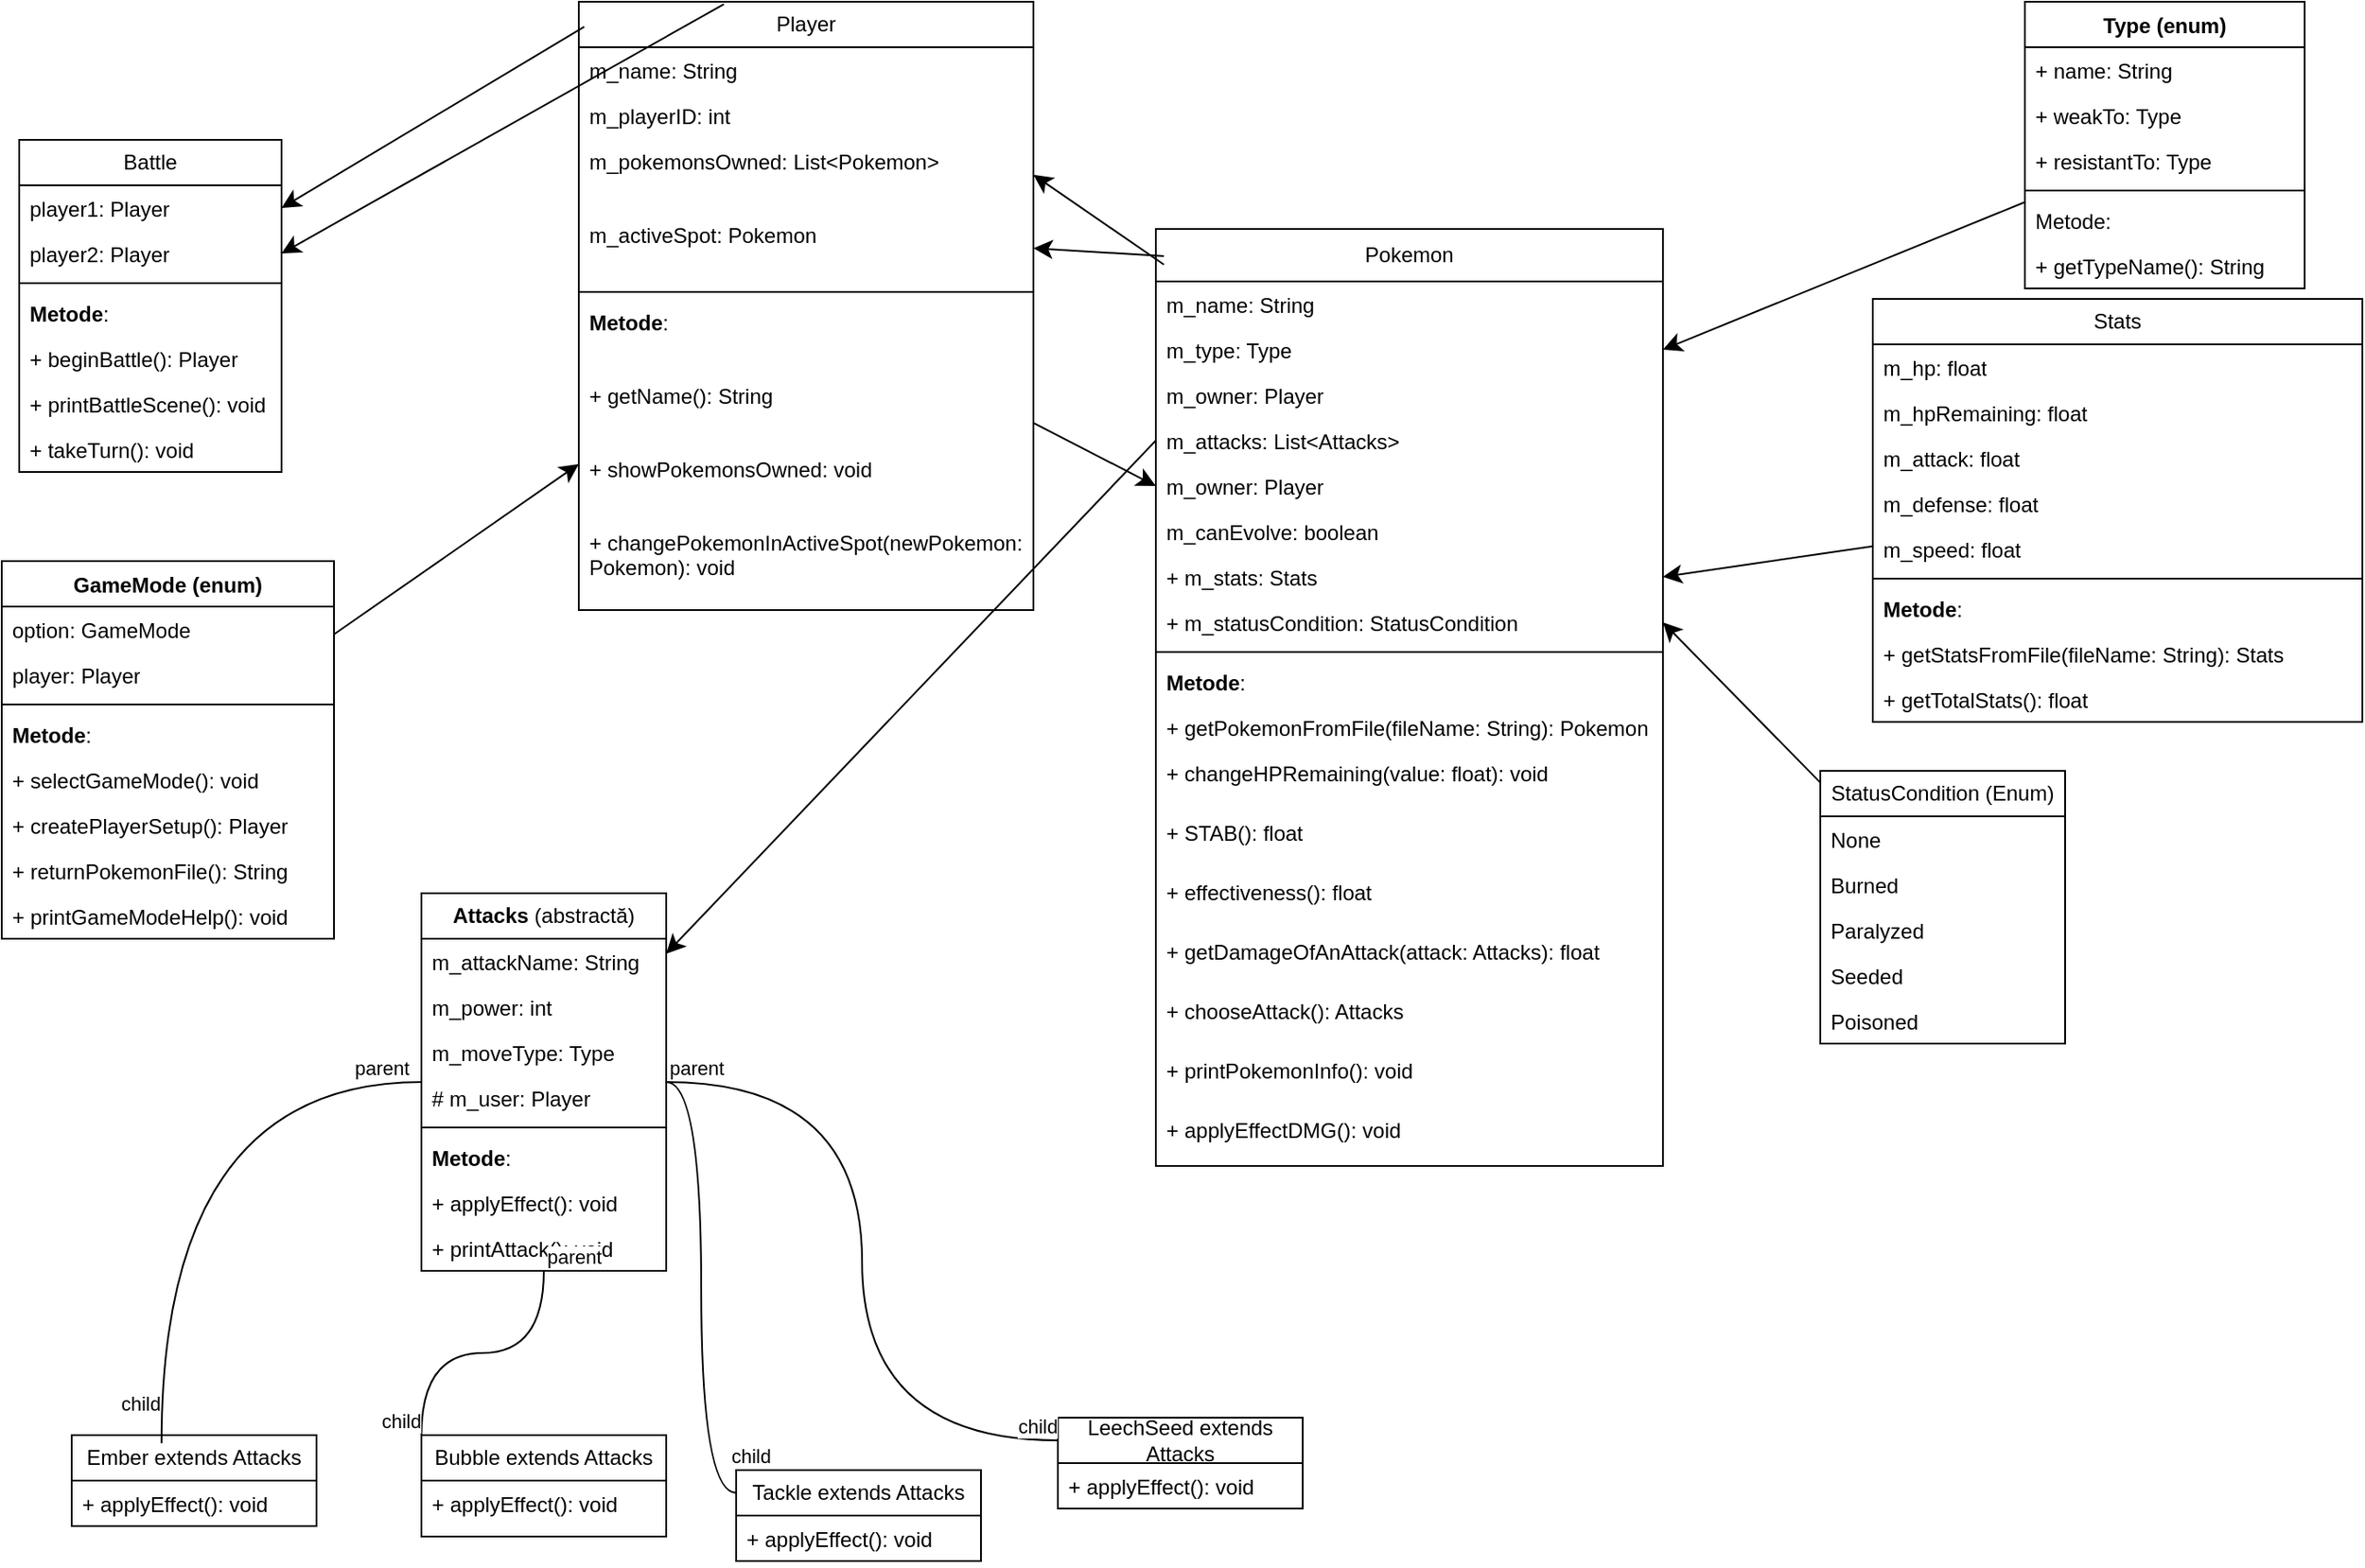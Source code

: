 <mxfile version="26.0.5">
  <diagram name="Pagină-1" id="sm3__MQ5V4_XX1G9r9Jh">
    <mxGraphModel dx="1877" dy="572" grid="1" gridSize="10" guides="1" tooltips="1" connect="1" arrows="1" fold="1" page="1" pageScale="1" pageWidth="827" pageHeight="1169" math="0" shadow="0">
      <root>
        <mxCell id="0" />
        <mxCell id="1" parent="0" />
        <mxCell id="-zeoal6re_Le4vlCDvKS-103" value="" style="edgeStyle=none;curved=1;rounded=0;orthogonalLoop=1;jettySize=auto;html=1;fontSize=12;startSize=8;endSize=8;entryX=1;entryY=0.5;entryDx=0;entryDy=0;exitX=0.012;exitY=0.041;exitDx=0;exitDy=0;exitPerimeter=0;" edge="1" parent="1" source="7z2NbOdfDA0Uk7u8nas3-10" target="-zeoal6re_Le4vlCDvKS-57">
          <mxGeometry relative="1" as="geometry" />
        </mxCell>
        <mxCell id="-zeoal6re_Le4vlCDvKS-104" value="" style="edgeStyle=none;curved=1;rounded=0;orthogonalLoop=1;jettySize=auto;html=1;fontSize=12;startSize=8;endSize=8;entryX=1;entryY=0.5;entryDx=0;entryDy=0;exitX=0.319;exitY=0.004;exitDx=0;exitDy=0;exitPerimeter=0;" edge="1" parent="1" source="7z2NbOdfDA0Uk7u8nas3-10" target="-zeoal6re_Le4vlCDvKS-58">
          <mxGeometry relative="1" as="geometry" />
        </mxCell>
        <mxCell id="-zeoal6re_Le4vlCDvKS-109" value="" style="edgeStyle=none;curved=1;rounded=0;orthogonalLoop=1;jettySize=auto;html=1;fontSize=12;startSize=8;endSize=8;entryX=0;entryY=0.5;entryDx=0;entryDy=0;" edge="1" parent="1" source="7z2NbOdfDA0Uk7u8nas3-10" target="-zeoal6re_Le4vlCDvKS-6">
          <mxGeometry relative="1" as="geometry" />
        </mxCell>
        <mxCell id="7z2NbOdfDA0Uk7u8nas3-10" value="Player" style="swimlane;fontStyle=0;childLayout=stackLayout;horizontal=1;startSize=26;fillColor=none;horizontalStack=0;resizeParent=1;resizeParentMax=0;resizeLast=0;collapsible=1;marginBottom=0;whiteSpace=wrap;html=1;" parent="1" vertex="1">
          <mxGeometry width="260" height="348" as="geometry" />
        </mxCell>
        <mxCell id="7z2NbOdfDA0Uk7u8nas3-11" value="m_name: String" style="text;strokeColor=none;fillColor=none;align=left;verticalAlign=top;spacingLeft=4;spacingRight=4;overflow=hidden;rotatable=0;points=[[0,0.5],[1,0.5]];portConstraint=eastwest;whiteSpace=wrap;html=1;" parent="7z2NbOdfDA0Uk7u8nas3-10" vertex="1">
          <mxGeometry y="26" width="260" height="26" as="geometry" />
        </mxCell>
        <mxCell id="7z2NbOdfDA0Uk7u8nas3-12" value="m_playerID: int" style="text;strokeColor=none;fillColor=none;align=left;verticalAlign=top;spacingLeft=4;spacingRight=4;overflow=hidden;rotatable=0;points=[[0,0.5],[1,0.5]];portConstraint=eastwest;whiteSpace=wrap;html=1;" parent="7z2NbOdfDA0Uk7u8nas3-10" vertex="1">
          <mxGeometry y="52" width="260" height="26" as="geometry" />
        </mxCell>
        <mxCell id="7z2NbOdfDA0Uk7u8nas3-13" value="m_pokemonsOwned: List&amp;lt;Pokemon&amp;gt;" style="text;strokeColor=none;fillColor=none;align=left;verticalAlign=top;spacingLeft=4;spacingRight=4;overflow=hidden;rotatable=0;points=[[0,0.5],[1,0.5]];portConstraint=eastwest;whiteSpace=wrap;html=1;" parent="7z2NbOdfDA0Uk7u8nas3-10" vertex="1">
          <mxGeometry y="78" width="260" height="42" as="geometry" />
        </mxCell>
        <mxCell id="7z2NbOdfDA0Uk7u8nas3-19" value="m_activeSpot: Pokemon" style="text;strokeColor=none;fillColor=none;align=left;verticalAlign=top;spacingLeft=4;spacingRight=4;overflow=hidden;rotatable=0;points=[[0,0.5],[1,0.5]];portConstraint=eastwest;whiteSpace=wrap;html=1;" parent="7z2NbOdfDA0Uk7u8nas3-10" vertex="1">
          <mxGeometry y="120" width="260" height="42" as="geometry" />
        </mxCell>
        <mxCell id="-zeoal6re_Le4vlCDvKS-29" value="" style="line;strokeWidth=1;fillColor=none;align=left;verticalAlign=middle;spacingTop=-1;spacingLeft=3;spacingRight=3;rotatable=0;labelPosition=right;points=[];portConstraint=eastwest;strokeColor=inherit;" vertex="1" parent="7z2NbOdfDA0Uk7u8nas3-10">
          <mxGeometry y="162" width="260" height="8" as="geometry" />
        </mxCell>
        <mxCell id="7z2NbOdfDA0Uk7u8nas3-20" value="&lt;strong&gt;Metode&lt;/strong&gt;:" style="text;strokeColor=none;fillColor=none;align=left;verticalAlign=top;spacingLeft=4;spacingRight=4;overflow=hidden;rotatable=0;points=[[0,0.5],[1,0.5]];portConstraint=eastwest;whiteSpace=wrap;html=1;" parent="7z2NbOdfDA0Uk7u8nas3-10" vertex="1">
          <mxGeometry y="170" width="260" height="42" as="geometry" />
        </mxCell>
        <mxCell id="7z2NbOdfDA0Uk7u8nas3-22" value="+ getName(): String" style="text;strokeColor=none;fillColor=none;align=left;verticalAlign=top;spacingLeft=4;spacingRight=4;overflow=hidden;rotatable=0;points=[[0,0.5],[1,0.5]];portConstraint=eastwest;whiteSpace=wrap;html=1;" parent="7z2NbOdfDA0Uk7u8nas3-10" vertex="1">
          <mxGeometry y="212" width="260" height="42" as="geometry" />
        </mxCell>
        <mxCell id="7z2NbOdfDA0Uk7u8nas3-23" value="+ showPokemonsOwned: void" style="text;strokeColor=none;fillColor=none;align=left;verticalAlign=top;spacingLeft=4;spacingRight=4;overflow=hidden;rotatable=0;points=[[0,0.5],[1,0.5]];portConstraint=eastwest;whiteSpace=wrap;html=1;" parent="7z2NbOdfDA0Uk7u8nas3-10" vertex="1">
          <mxGeometry y="254" width="260" height="42" as="geometry" />
        </mxCell>
        <mxCell id="7z2NbOdfDA0Uk7u8nas3-24" value="+ changePokemonInActiveSpot(newPokemon: Pokemon): void" style="text;strokeColor=none;fillColor=none;align=left;verticalAlign=top;spacingLeft=4;spacingRight=4;overflow=hidden;rotatable=0;points=[[0,0.5],[1,0.5]];portConstraint=eastwest;whiteSpace=wrap;html=1;" parent="7z2NbOdfDA0Uk7u8nas3-10" vertex="1">
          <mxGeometry y="296" width="260" height="52" as="geometry" />
        </mxCell>
        <mxCell id="-zeoal6re_Le4vlCDvKS-98" style="edgeStyle=none;curved=1;rounded=0;orthogonalLoop=1;jettySize=auto;html=1;fontSize=12;startSize=8;endSize=8;entryX=1;entryY=0.5;entryDx=0;entryDy=0;exitX=0.016;exitY=0.038;exitDx=0;exitDy=0;exitPerimeter=0;" edge="1" parent="1" source="-zeoal6re_Le4vlCDvKS-1" target="7z2NbOdfDA0Uk7u8nas3-13">
          <mxGeometry relative="1" as="geometry" />
        </mxCell>
        <mxCell id="-zeoal6re_Le4vlCDvKS-99" value="" style="edgeStyle=none;curved=1;rounded=0;orthogonalLoop=1;jettySize=auto;html=1;fontSize=12;startSize=8;endSize=8;entryX=1;entryY=0.5;entryDx=0;entryDy=0;exitX=0.016;exitY=0.029;exitDx=0;exitDy=0;exitPerimeter=0;" edge="1" parent="1" source="-zeoal6re_Le4vlCDvKS-1" target="7z2NbOdfDA0Uk7u8nas3-19">
          <mxGeometry relative="1" as="geometry" />
        </mxCell>
        <mxCell id="-zeoal6re_Le4vlCDvKS-1" value="Pokemon" style="swimlane;fontStyle=0;childLayout=stackLayout;horizontal=1;startSize=30;fillColor=none;horizontalStack=0;resizeParent=1;resizeParentMax=0;resizeLast=0;collapsible=1;marginBottom=0;whiteSpace=wrap;html=1;" vertex="1" parent="1">
          <mxGeometry x="330" y="130" width="290" height="536" as="geometry" />
        </mxCell>
        <mxCell id="-zeoal6re_Le4vlCDvKS-2" value="m_name: String" style="text;strokeColor=none;fillColor=none;align=left;verticalAlign=top;spacingLeft=4;spacingRight=4;overflow=hidden;rotatable=0;points=[[0,0.5],[1,0.5]];portConstraint=eastwest;whiteSpace=wrap;html=1;" vertex="1" parent="-zeoal6re_Le4vlCDvKS-1">
          <mxGeometry y="30" width="290" height="26" as="geometry" />
        </mxCell>
        <mxCell id="-zeoal6re_Le4vlCDvKS-3" value="m_type: Type" style="text;strokeColor=none;fillColor=none;align=left;verticalAlign=top;spacingLeft=4;spacingRight=4;overflow=hidden;rotatable=0;points=[[0,0.5],[1,0.5]];portConstraint=eastwest;whiteSpace=wrap;html=1;" vertex="1" parent="-zeoal6re_Le4vlCDvKS-1">
          <mxGeometry y="56" width="290" height="26" as="geometry" />
        </mxCell>
        <mxCell id="-zeoal6re_Le4vlCDvKS-4" value="m_owner: Player" style="text;strokeColor=none;fillColor=none;align=left;verticalAlign=top;spacingLeft=4;spacingRight=4;overflow=hidden;rotatable=0;points=[[0,0.5],[1,0.5]];portConstraint=eastwest;whiteSpace=wrap;html=1;" vertex="1" parent="-zeoal6re_Le4vlCDvKS-1">
          <mxGeometry y="82" width="290" height="26" as="geometry" />
        </mxCell>
        <mxCell id="-zeoal6re_Le4vlCDvKS-5" value="m_attacks: List&amp;lt;Attacks&amp;gt;" style="text;strokeColor=none;fillColor=none;align=left;verticalAlign=top;spacingLeft=4;spacingRight=4;overflow=hidden;rotatable=0;points=[[0,0.5],[1,0.5]];portConstraint=eastwest;whiteSpace=wrap;html=1;" vertex="1" parent="-zeoal6re_Le4vlCDvKS-1">
          <mxGeometry y="108" width="290" height="26" as="geometry" />
        </mxCell>
        <mxCell id="-zeoal6re_Le4vlCDvKS-6" value="m_owner: Player" style="text;strokeColor=none;fillColor=none;align=left;verticalAlign=top;spacingLeft=4;spacingRight=4;overflow=hidden;rotatable=0;points=[[0,0.5],[1,0.5]];portConstraint=eastwest;whiteSpace=wrap;html=1;" vertex="1" parent="-zeoal6re_Le4vlCDvKS-1">
          <mxGeometry y="134" width="290" height="26" as="geometry" />
        </mxCell>
        <mxCell id="-zeoal6re_Le4vlCDvKS-7" value="m_canEvolve: boolean" style="text;strokeColor=none;fillColor=none;align=left;verticalAlign=top;spacingLeft=4;spacingRight=4;overflow=hidden;rotatable=0;points=[[0,0.5],[1,0.5]];portConstraint=eastwest;whiteSpace=wrap;html=1;" vertex="1" parent="-zeoal6re_Le4vlCDvKS-1">
          <mxGeometry y="160" width="290" height="26" as="geometry" />
        </mxCell>
        <mxCell id="-zeoal6re_Le4vlCDvKS-8" value="+ m_stats: Stats" style="text;strokeColor=none;fillColor=none;align=left;verticalAlign=top;spacingLeft=4;spacingRight=4;overflow=hidden;rotatable=0;points=[[0,0.5],[1,0.5]];portConstraint=eastwest;whiteSpace=wrap;html=1;" vertex="1" parent="-zeoal6re_Le4vlCDvKS-1">
          <mxGeometry y="186" width="290" height="26" as="geometry" />
        </mxCell>
        <mxCell id="-zeoal6re_Le4vlCDvKS-9" value="+ m_statusCondition: StatusCondition" style="text;strokeColor=none;fillColor=none;align=left;verticalAlign=top;spacingLeft=4;spacingRight=4;overflow=hidden;rotatable=0;points=[[0,0.5],[1,0.5]];portConstraint=eastwest;whiteSpace=wrap;html=1;" vertex="1" parent="-zeoal6re_Le4vlCDvKS-1">
          <mxGeometry y="212" width="290" height="26" as="geometry" />
        </mxCell>
        <mxCell id="-zeoal6re_Le4vlCDvKS-30" value="" style="line;strokeWidth=1;fillColor=none;align=left;verticalAlign=middle;spacingTop=-1;spacingLeft=3;spacingRight=3;rotatable=0;labelPosition=right;points=[];portConstraint=eastwest;strokeColor=inherit;" vertex="1" parent="-zeoal6re_Le4vlCDvKS-1">
          <mxGeometry y="238" width="290" height="8" as="geometry" />
        </mxCell>
        <mxCell id="-zeoal6re_Le4vlCDvKS-10" value="&lt;strong&gt;Metode&lt;/strong&gt;:" style="text;strokeColor=none;fillColor=none;align=left;verticalAlign=top;spacingLeft=4;spacingRight=4;overflow=hidden;rotatable=0;points=[[0,0.5],[1,0.5]];portConstraint=eastwest;whiteSpace=wrap;html=1;" vertex="1" parent="-zeoal6re_Le4vlCDvKS-1">
          <mxGeometry y="246" width="290" height="26" as="geometry" />
        </mxCell>
        <mxCell id="-zeoal6re_Le4vlCDvKS-11" value="+ getPokemonFromFile(fileName: String): Pokemon" style="text;strokeColor=none;fillColor=none;align=left;verticalAlign=top;spacingLeft=4;spacingRight=4;overflow=hidden;rotatable=0;points=[[0,0.5],[1,0.5]];portConstraint=eastwest;whiteSpace=wrap;html=1;" vertex="1" parent="-zeoal6re_Le4vlCDvKS-1">
          <mxGeometry y="272" width="290" height="26" as="geometry" />
        </mxCell>
        <mxCell id="-zeoal6re_Le4vlCDvKS-12" value="+ changeHPRemaining(value: float): void" style="text;strokeColor=none;fillColor=none;align=left;verticalAlign=top;spacingLeft=4;spacingRight=4;overflow=hidden;rotatable=0;points=[[0,0.5],[1,0.5]];portConstraint=eastwest;whiteSpace=wrap;html=1;" vertex="1" parent="-zeoal6re_Le4vlCDvKS-1">
          <mxGeometry y="298" width="290" height="34" as="geometry" />
        </mxCell>
        <mxCell id="-zeoal6re_Le4vlCDvKS-13" value="+ STAB(): float" style="text;strokeColor=none;fillColor=none;align=left;verticalAlign=top;spacingLeft=4;spacingRight=4;overflow=hidden;rotatable=0;points=[[0,0.5],[1,0.5]];portConstraint=eastwest;whiteSpace=wrap;html=1;" vertex="1" parent="-zeoal6re_Le4vlCDvKS-1">
          <mxGeometry y="332" width="290" height="34" as="geometry" />
        </mxCell>
        <mxCell id="-zeoal6re_Le4vlCDvKS-14" value="+ effectiveness(): float" style="text;strokeColor=none;fillColor=none;align=left;verticalAlign=top;spacingLeft=4;spacingRight=4;overflow=hidden;rotatable=0;points=[[0,0.5],[1,0.5]];portConstraint=eastwest;whiteSpace=wrap;html=1;" vertex="1" parent="-zeoal6re_Le4vlCDvKS-1">
          <mxGeometry y="366" width="290" height="34" as="geometry" />
        </mxCell>
        <mxCell id="-zeoal6re_Le4vlCDvKS-15" value="+ getDamageOfAnAttack(attack: Attacks): float" style="text;strokeColor=none;fillColor=none;align=left;verticalAlign=top;spacingLeft=4;spacingRight=4;overflow=hidden;rotatable=0;points=[[0,0.5],[1,0.5]];portConstraint=eastwest;whiteSpace=wrap;html=1;" vertex="1" parent="-zeoal6re_Le4vlCDvKS-1">
          <mxGeometry y="400" width="290" height="34" as="geometry" />
        </mxCell>
        <mxCell id="-zeoal6re_Le4vlCDvKS-16" value="+ chooseAttack(): Attacks" style="text;strokeColor=none;fillColor=none;align=left;verticalAlign=top;spacingLeft=4;spacingRight=4;overflow=hidden;rotatable=0;points=[[0,0.5],[1,0.5]];portConstraint=eastwest;whiteSpace=wrap;html=1;" vertex="1" parent="-zeoal6re_Le4vlCDvKS-1">
          <mxGeometry y="434" width="290" height="34" as="geometry" />
        </mxCell>
        <mxCell id="-zeoal6re_Le4vlCDvKS-17" value="+ printPokemonInfo(): void" style="text;strokeColor=none;fillColor=none;align=left;verticalAlign=top;spacingLeft=4;spacingRight=4;overflow=hidden;rotatable=0;points=[[0,0.5],[1,0.5]];portConstraint=eastwest;whiteSpace=wrap;html=1;" vertex="1" parent="-zeoal6re_Le4vlCDvKS-1">
          <mxGeometry y="468" width="290" height="34" as="geometry" />
        </mxCell>
        <mxCell id="-zeoal6re_Le4vlCDvKS-18" value="+ applyEffectDMG(): void" style="text;strokeColor=none;fillColor=none;align=left;verticalAlign=top;spacingLeft=4;spacingRight=4;overflow=hidden;rotatable=0;points=[[0,0.5],[1,0.5]];portConstraint=eastwest;whiteSpace=wrap;html=1;" vertex="1" parent="-zeoal6re_Le4vlCDvKS-1">
          <mxGeometry y="502" width="290" height="34" as="geometry" />
        </mxCell>
        <mxCell id="-zeoal6re_Le4vlCDvKS-101" value="" style="edgeStyle=none;curved=1;rounded=0;orthogonalLoop=1;jettySize=auto;html=1;fontSize=12;startSize=8;endSize=8;entryX=1;entryY=0.5;entryDx=0;entryDy=0;" edge="1" parent="1" source="-zeoal6re_Le4vlCDvKS-19" target="-zeoal6re_Le4vlCDvKS-8">
          <mxGeometry relative="1" as="geometry" />
        </mxCell>
        <mxCell id="-zeoal6re_Le4vlCDvKS-19" value="Stats" style="swimlane;fontStyle=0;childLayout=stackLayout;horizontal=1;startSize=26;fillColor=none;horizontalStack=0;resizeParent=1;resizeParentMax=0;resizeLast=0;collapsible=1;marginBottom=0;whiteSpace=wrap;html=1;" vertex="1" parent="1">
          <mxGeometry x="740" y="170" width="280" height="242" as="geometry" />
        </mxCell>
        <mxCell id="-zeoal6re_Le4vlCDvKS-20" value="m_hp: float" style="text;strokeColor=none;fillColor=none;align=left;verticalAlign=top;spacingLeft=4;spacingRight=4;overflow=hidden;rotatable=0;points=[[0,0.5],[1,0.5]];portConstraint=eastwest;whiteSpace=wrap;html=1;" vertex="1" parent="-zeoal6re_Le4vlCDvKS-19">
          <mxGeometry y="26" width="280" height="26" as="geometry" />
        </mxCell>
        <mxCell id="-zeoal6re_Le4vlCDvKS-21" value="m_hpRemaining: float" style="text;strokeColor=none;fillColor=none;align=left;verticalAlign=top;spacingLeft=4;spacingRight=4;overflow=hidden;rotatable=0;points=[[0,0.5],[1,0.5]];portConstraint=eastwest;whiteSpace=wrap;html=1;" vertex="1" parent="-zeoal6re_Le4vlCDvKS-19">
          <mxGeometry y="52" width="280" height="26" as="geometry" />
        </mxCell>
        <mxCell id="-zeoal6re_Le4vlCDvKS-22" value="m_attack: float" style="text;strokeColor=none;fillColor=none;align=left;verticalAlign=top;spacingLeft=4;spacingRight=4;overflow=hidden;rotatable=0;points=[[0,0.5],[1,0.5]];portConstraint=eastwest;whiteSpace=wrap;html=1;" vertex="1" parent="-zeoal6re_Le4vlCDvKS-19">
          <mxGeometry y="78" width="280" height="26" as="geometry" />
        </mxCell>
        <mxCell id="-zeoal6re_Le4vlCDvKS-23" value="m_defense: float" style="text;strokeColor=none;fillColor=none;align=left;verticalAlign=top;spacingLeft=4;spacingRight=4;overflow=hidden;rotatable=0;points=[[0,0.5],[1,0.5]];portConstraint=eastwest;whiteSpace=wrap;html=1;" vertex="1" parent="-zeoal6re_Le4vlCDvKS-19">
          <mxGeometry y="104" width="280" height="26" as="geometry" />
        </mxCell>
        <mxCell id="-zeoal6re_Le4vlCDvKS-24" value="m_speed: float" style="text;strokeColor=none;fillColor=none;align=left;verticalAlign=top;spacingLeft=4;spacingRight=4;overflow=hidden;rotatable=0;points=[[0,0.5],[1,0.5]];portConstraint=eastwest;whiteSpace=wrap;html=1;" vertex="1" parent="-zeoal6re_Le4vlCDvKS-19">
          <mxGeometry y="130" width="280" height="26" as="geometry" />
        </mxCell>
        <mxCell id="-zeoal6re_Le4vlCDvKS-31" value="" style="line;strokeWidth=1;fillColor=none;align=left;verticalAlign=middle;spacingTop=-1;spacingLeft=3;spacingRight=3;rotatable=0;labelPosition=right;points=[];portConstraint=eastwest;strokeColor=inherit;" vertex="1" parent="-zeoal6re_Le4vlCDvKS-19">
          <mxGeometry y="156" width="280" height="8" as="geometry" />
        </mxCell>
        <mxCell id="-zeoal6re_Le4vlCDvKS-28" value="&lt;strong&gt;Metode&lt;/strong&gt;:" style="text;strokeColor=none;fillColor=none;align=left;verticalAlign=top;spacingLeft=4;spacingRight=4;overflow=hidden;rotatable=0;points=[[0,0.5],[1,0.5]];portConstraint=eastwest;whiteSpace=wrap;html=1;" vertex="1" parent="-zeoal6re_Le4vlCDvKS-19">
          <mxGeometry y="164" width="280" height="26" as="geometry" />
        </mxCell>
        <mxCell id="-zeoal6re_Le4vlCDvKS-26" value="+ getStatsFromFile(fileName: String): Stats" style="text;strokeColor=none;fillColor=none;align=left;verticalAlign=top;spacingLeft=4;spacingRight=4;overflow=hidden;rotatable=0;points=[[0,0.5],[1,0.5]];portConstraint=eastwest;whiteSpace=wrap;html=1;" vertex="1" parent="-zeoal6re_Le4vlCDvKS-19">
          <mxGeometry y="190" width="280" height="26" as="geometry" />
        </mxCell>
        <mxCell id="-zeoal6re_Le4vlCDvKS-27" value="+ getTotalStats(): float" style="text;strokeColor=none;fillColor=none;align=left;verticalAlign=top;spacingLeft=4;spacingRight=4;overflow=hidden;rotatable=0;points=[[0,0.5],[1,0.5]];portConstraint=eastwest;whiteSpace=wrap;html=1;" vertex="1" parent="-zeoal6re_Le4vlCDvKS-19">
          <mxGeometry y="216" width="280" height="26" as="geometry" />
        </mxCell>
        <mxCell id="-zeoal6re_Le4vlCDvKS-100" value="" style="edgeStyle=none;curved=1;rounded=0;orthogonalLoop=1;jettySize=auto;html=1;fontSize=12;startSize=8;endSize=8;entryX=1;entryY=0.5;entryDx=0;entryDy=0;" edge="1" parent="1" source="-zeoal6re_Le4vlCDvKS-32" target="-zeoal6re_Le4vlCDvKS-9">
          <mxGeometry relative="1" as="geometry" />
        </mxCell>
        <mxCell id="-zeoal6re_Le4vlCDvKS-32" value="StatusCondition (Enum)" style="swimlane;fontStyle=0;childLayout=stackLayout;horizontal=1;startSize=26;fillColor=none;horizontalStack=0;resizeParent=1;resizeParentMax=0;resizeLast=0;collapsible=1;marginBottom=0;whiteSpace=wrap;html=1;" vertex="1" parent="1">
          <mxGeometry x="710" y="440" width="140" height="156" as="geometry" />
        </mxCell>
        <mxCell id="-zeoal6re_Le4vlCDvKS-33" value="None" style="text;strokeColor=none;fillColor=none;align=left;verticalAlign=top;spacingLeft=4;spacingRight=4;overflow=hidden;rotatable=0;points=[[0,0.5],[1,0.5]];portConstraint=eastwest;whiteSpace=wrap;html=1;" vertex="1" parent="-zeoal6re_Le4vlCDvKS-32">
          <mxGeometry y="26" width="140" height="26" as="geometry" />
        </mxCell>
        <mxCell id="-zeoal6re_Le4vlCDvKS-34" value="Burned" style="text;strokeColor=none;fillColor=none;align=left;verticalAlign=top;spacingLeft=4;spacingRight=4;overflow=hidden;rotatable=0;points=[[0,0.5],[1,0.5]];portConstraint=eastwest;whiteSpace=wrap;html=1;" vertex="1" parent="-zeoal6re_Le4vlCDvKS-32">
          <mxGeometry y="52" width="140" height="26" as="geometry" />
        </mxCell>
        <mxCell id="-zeoal6re_Le4vlCDvKS-35" value="Paralyzed" style="text;strokeColor=none;fillColor=none;align=left;verticalAlign=top;spacingLeft=4;spacingRight=4;overflow=hidden;rotatable=0;points=[[0,0.5],[1,0.5]];portConstraint=eastwest;whiteSpace=wrap;html=1;" vertex="1" parent="-zeoal6re_Le4vlCDvKS-32">
          <mxGeometry y="78" width="140" height="26" as="geometry" />
        </mxCell>
        <mxCell id="-zeoal6re_Le4vlCDvKS-36" value="Seeded" style="text;strokeColor=none;fillColor=none;align=left;verticalAlign=top;spacingLeft=4;spacingRight=4;overflow=hidden;rotatable=0;points=[[0,0.5],[1,0.5]];portConstraint=eastwest;whiteSpace=wrap;html=1;" vertex="1" parent="-zeoal6re_Le4vlCDvKS-32">
          <mxGeometry y="104" width="140" height="26" as="geometry" />
        </mxCell>
        <mxCell id="-zeoal6re_Le4vlCDvKS-37" value="Poisoned" style="text;strokeColor=none;fillColor=none;align=left;verticalAlign=top;spacingLeft=4;spacingRight=4;overflow=hidden;rotatable=0;points=[[0,0.5],[1,0.5]];portConstraint=eastwest;whiteSpace=wrap;html=1;" vertex="1" parent="-zeoal6re_Le4vlCDvKS-32">
          <mxGeometry y="130" width="140" height="26" as="geometry" />
        </mxCell>
        <mxCell id="-zeoal6re_Le4vlCDvKS-102" value="" style="edgeStyle=none;curved=1;rounded=0;orthogonalLoop=1;jettySize=auto;html=1;fontSize=12;startSize=8;endSize=8;entryX=1;entryY=0.5;entryDx=0;entryDy=0;" edge="1" parent="1" source="-zeoal6re_Le4vlCDvKS-38" target="-zeoal6re_Le4vlCDvKS-3">
          <mxGeometry relative="1" as="geometry" />
        </mxCell>
        <mxCell id="-zeoal6re_Le4vlCDvKS-38" value="Type (enum)" style="swimlane;fontStyle=1;align=center;verticalAlign=top;childLayout=stackLayout;horizontal=1;startSize=26;horizontalStack=0;resizeParent=1;resizeParentMax=0;resizeLast=0;collapsible=1;marginBottom=0;whiteSpace=wrap;html=1;" vertex="1" parent="1">
          <mxGeometry x="827" width="160" height="164" as="geometry">
            <mxRectangle x="690" y="421" width="110" height="30" as="alternateBounds" />
          </mxGeometry>
        </mxCell>
        <mxCell id="-zeoal6re_Le4vlCDvKS-39" value="+ name: String" style="text;strokeColor=none;fillColor=none;align=left;verticalAlign=top;spacingLeft=4;spacingRight=4;overflow=hidden;rotatable=0;points=[[0,0.5],[1,0.5]];portConstraint=eastwest;whiteSpace=wrap;html=1;" vertex="1" parent="-zeoal6re_Le4vlCDvKS-38">
          <mxGeometry y="26" width="160" height="26" as="geometry" />
        </mxCell>
        <mxCell id="-zeoal6re_Le4vlCDvKS-41" value="+ weakTo: Type" style="text;strokeColor=none;fillColor=none;align=left;verticalAlign=top;spacingLeft=4;spacingRight=4;overflow=hidden;rotatable=0;points=[[0,0.5],[1,0.5]];portConstraint=eastwest;whiteSpace=wrap;html=1;" vertex="1" parent="-zeoal6re_Le4vlCDvKS-38">
          <mxGeometry y="52" width="160" height="26" as="geometry" />
        </mxCell>
        <mxCell id="-zeoal6re_Le4vlCDvKS-42" value="+ resistantTo: Type" style="text;strokeColor=none;fillColor=none;align=left;verticalAlign=top;spacingLeft=4;spacingRight=4;overflow=hidden;rotatable=0;points=[[0,0.5],[1,0.5]];portConstraint=eastwest;whiteSpace=wrap;html=1;" vertex="1" parent="-zeoal6re_Le4vlCDvKS-38">
          <mxGeometry y="78" width="160" height="26" as="geometry" />
        </mxCell>
        <mxCell id="-zeoal6re_Le4vlCDvKS-46" value="" style="line;strokeWidth=1;fillColor=none;align=left;verticalAlign=middle;spacingTop=-1;spacingLeft=3;spacingRight=3;rotatable=0;labelPosition=right;points=[];portConstraint=eastwest;strokeColor=inherit;" vertex="1" parent="-zeoal6re_Le4vlCDvKS-38">
          <mxGeometry y="104" width="160" height="8" as="geometry" />
        </mxCell>
        <mxCell id="-zeoal6re_Le4vlCDvKS-43" value="Metode:" style="text;strokeColor=none;fillColor=none;align=left;verticalAlign=top;spacingLeft=4;spacingRight=4;overflow=hidden;rotatable=0;points=[[0,0.5],[1,0.5]];portConstraint=eastwest;whiteSpace=wrap;html=1;" vertex="1" parent="-zeoal6re_Le4vlCDvKS-38">
          <mxGeometry y="112" width="160" height="26" as="geometry" />
        </mxCell>
        <mxCell id="-zeoal6re_Le4vlCDvKS-44" value="+ getTypeName(): String" style="text;strokeColor=none;fillColor=none;align=left;verticalAlign=top;spacingLeft=4;spacingRight=4;overflow=hidden;rotatable=0;points=[[0,0.5],[1,0.5]];portConstraint=eastwest;whiteSpace=wrap;html=1;" vertex="1" parent="-zeoal6re_Le4vlCDvKS-38">
          <mxGeometry y="138" width="160" height="26" as="geometry" />
        </mxCell>
        <mxCell id="-zeoal6re_Le4vlCDvKS-108" style="edgeStyle=none;curved=1;rounded=0;orthogonalLoop=1;jettySize=auto;html=1;fontSize=12;startSize=8;endSize=8;" edge="1" parent="1" source="-zeoal6re_Le4vlCDvKS-47" target="7z2NbOdfDA0Uk7u8nas3-10">
          <mxGeometry relative="1" as="geometry" />
        </mxCell>
        <mxCell id="-zeoal6re_Le4vlCDvKS-47" value="GameMode (enum)" style="swimlane;fontStyle=1;align=center;verticalAlign=top;childLayout=stackLayout;horizontal=1;startSize=26;horizontalStack=0;resizeParent=1;resizeParentMax=0;resizeLast=0;collapsible=1;marginBottom=0;whiteSpace=wrap;html=1;" vertex="1" parent="1">
          <mxGeometry x="-330" y="320" width="190" height="216" as="geometry" />
        </mxCell>
        <mxCell id="-zeoal6re_Le4vlCDvKS-48" value="option: GameMode" style="text;strokeColor=none;fillColor=none;align=left;verticalAlign=top;spacingLeft=4;spacingRight=4;overflow=hidden;rotatable=0;points=[[0,0.5],[1,0.5]];portConstraint=eastwest;whiteSpace=wrap;html=1;" vertex="1" parent="-zeoal6re_Le4vlCDvKS-47">
          <mxGeometry y="26" width="190" height="26" as="geometry" />
        </mxCell>
        <mxCell id="-zeoal6re_Le4vlCDvKS-50" value="player: Player" style="text;strokeColor=none;fillColor=none;align=left;verticalAlign=top;spacingLeft=4;spacingRight=4;overflow=hidden;rotatable=0;points=[[0,0.5],[1,0.5]];portConstraint=eastwest;whiteSpace=wrap;html=1;" vertex="1" parent="-zeoal6re_Le4vlCDvKS-47">
          <mxGeometry y="52" width="190" height="26" as="geometry" />
        </mxCell>
        <mxCell id="-zeoal6re_Le4vlCDvKS-49" value="" style="line;strokeWidth=1;fillColor=none;align=left;verticalAlign=middle;spacingTop=-1;spacingLeft=3;spacingRight=3;rotatable=0;labelPosition=right;points=[];portConstraint=eastwest;strokeColor=inherit;" vertex="1" parent="-zeoal6re_Le4vlCDvKS-47">
          <mxGeometry y="78" width="190" height="8" as="geometry" />
        </mxCell>
        <mxCell id="-zeoal6re_Le4vlCDvKS-51" value="&lt;strong&gt;Metode&lt;/strong&gt;:" style="text;strokeColor=none;fillColor=none;align=left;verticalAlign=top;spacingLeft=4;spacingRight=4;overflow=hidden;rotatable=0;points=[[0,0.5],[1,0.5]];portConstraint=eastwest;whiteSpace=wrap;html=1;" vertex="1" parent="-zeoal6re_Le4vlCDvKS-47">
          <mxGeometry y="86" width="190" height="26" as="geometry" />
        </mxCell>
        <mxCell id="-zeoal6re_Le4vlCDvKS-52" value="+ selectGameMode(): void" style="text;strokeColor=none;fillColor=none;align=left;verticalAlign=top;spacingLeft=4;spacingRight=4;overflow=hidden;rotatable=0;points=[[0,0.5],[1,0.5]];portConstraint=eastwest;whiteSpace=wrap;html=1;" vertex="1" parent="-zeoal6re_Le4vlCDvKS-47">
          <mxGeometry y="112" width="190" height="26" as="geometry" />
        </mxCell>
        <mxCell id="-zeoal6re_Le4vlCDvKS-53" value="+ createPlayerSetup(): Player" style="text;strokeColor=none;fillColor=none;align=left;verticalAlign=top;spacingLeft=4;spacingRight=4;overflow=hidden;rotatable=0;points=[[0,0.5],[1,0.5]];portConstraint=eastwest;whiteSpace=wrap;html=1;" vertex="1" parent="-zeoal6re_Le4vlCDvKS-47">
          <mxGeometry y="138" width="190" height="26" as="geometry" />
        </mxCell>
        <mxCell id="-zeoal6re_Le4vlCDvKS-54" value="+ returnPokemonFile(): String" style="text;strokeColor=none;fillColor=none;align=left;verticalAlign=top;spacingLeft=4;spacingRight=4;overflow=hidden;rotatable=0;points=[[0,0.5],[1,0.5]];portConstraint=eastwest;whiteSpace=wrap;html=1;" vertex="1" parent="-zeoal6re_Le4vlCDvKS-47">
          <mxGeometry y="164" width="190" height="26" as="geometry" />
        </mxCell>
        <mxCell id="-zeoal6re_Le4vlCDvKS-55" value="+ printGameModeHelp(): void" style="text;strokeColor=none;fillColor=none;align=left;verticalAlign=top;spacingLeft=4;spacingRight=4;overflow=hidden;rotatable=0;points=[[0,0.5],[1,0.5]];portConstraint=eastwest;whiteSpace=wrap;html=1;" vertex="1" parent="-zeoal6re_Le4vlCDvKS-47">
          <mxGeometry y="190" width="190" height="26" as="geometry" />
        </mxCell>
        <mxCell id="-zeoal6re_Le4vlCDvKS-56" value="Battle" style="swimlane;fontStyle=0;childLayout=stackLayout;horizontal=1;startSize=26;fillColor=none;horizontalStack=0;resizeParent=1;resizeParentMax=0;resizeLast=0;collapsible=1;marginBottom=0;whiteSpace=wrap;html=1;" vertex="1" parent="1">
          <mxGeometry x="-320" y="79" width="150" height="190" as="geometry" />
        </mxCell>
        <mxCell id="-zeoal6re_Le4vlCDvKS-57" value="player1: Player" style="text;strokeColor=none;fillColor=none;align=left;verticalAlign=top;spacingLeft=4;spacingRight=4;overflow=hidden;rotatable=0;points=[[0,0.5],[1,0.5]];portConstraint=eastwest;whiteSpace=wrap;html=1;" vertex="1" parent="-zeoal6re_Le4vlCDvKS-56">
          <mxGeometry y="26" width="150" height="26" as="geometry" />
        </mxCell>
        <mxCell id="-zeoal6re_Le4vlCDvKS-58" value="player2: Player" style="text;strokeColor=none;fillColor=none;align=left;verticalAlign=top;spacingLeft=4;spacingRight=4;overflow=hidden;rotatable=0;points=[[0,0.5],[1,0.5]];portConstraint=eastwest;whiteSpace=wrap;html=1;" vertex="1" parent="-zeoal6re_Le4vlCDvKS-56">
          <mxGeometry y="52" width="150" height="26" as="geometry" />
        </mxCell>
        <mxCell id="-zeoal6re_Le4vlCDvKS-63" value="" style="line;strokeWidth=1;fillColor=none;align=left;verticalAlign=middle;spacingTop=-1;spacingLeft=3;spacingRight=3;rotatable=0;labelPosition=right;points=[];portConstraint=eastwest;strokeColor=inherit;" vertex="1" parent="-zeoal6re_Le4vlCDvKS-56">
          <mxGeometry y="78" width="150" height="8" as="geometry" />
        </mxCell>
        <mxCell id="-zeoal6re_Le4vlCDvKS-59" value="&lt;strong&gt;Metode&lt;/strong&gt;:" style="text;strokeColor=none;fillColor=none;align=left;verticalAlign=top;spacingLeft=4;spacingRight=4;overflow=hidden;rotatable=0;points=[[0,0.5],[1,0.5]];portConstraint=eastwest;whiteSpace=wrap;html=1;" vertex="1" parent="-zeoal6re_Le4vlCDvKS-56">
          <mxGeometry y="86" width="150" height="26" as="geometry" />
        </mxCell>
        <mxCell id="-zeoal6re_Le4vlCDvKS-60" value="+ beginBattle(): Player" style="text;strokeColor=none;fillColor=none;align=left;verticalAlign=top;spacingLeft=4;spacingRight=4;overflow=hidden;rotatable=0;points=[[0,0.5],[1,0.5]];portConstraint=eastwest;whiteSpace=wrap;html=1;" vertex="1" parent="-zeoal6re_Le4vlCDvKS-56">
          <mxGeometry y="112" width="150" height="26" as="geometry" />
        </mxCell>
        <mxCell id="-zeoal6re_Le4vlCDvKS-61" value="+ printBattleScene(): void" style="text;strokeColor=none;fillColor=none;align=left;verticalAlign=top;spacingLeft=4;spacingRight=4;overflow=hidden;rotatable=0;points=[[0,0.5],[1,0.5]];portConstraint=eastwest;whiteSpace=wrap;html=1;" vertex="1" parent="-zeoal6re_Le4vlCDvKS-56">
          <mxGeometry y="138" width="150" height="26" as="geometry" />
        </mxCell>
        <mxCell id="-zeoal6re_Le4vlCDvKS-62" value="+ takeTurn(): void" style="text;strokeColor=none;fillColor=none;align=left;verticalAlign=top;spacingLeft=4;spacingRight=4;overflow=hidden;rotatable=0;points=[[0,0.5],[1,0.5]];portConstraint=eastwest;whiteSpace=wrap;html=1;" vertex="1" parent="-zeoal6re_Le4vlCDvKS-56">
          <mxGeometry y="164" width="150" height="26" as="geometry" />
        </mxCell>
        <mxCell id="-zeoal6re_Le4vlCDvKS-64" value="&lt;strong&gt;Attacks&lt;/strong&gt; (abstractă)" style="swimlane;fontStyle=0;childLayout=stackLayout;horizontal=1;startSize=26;fillColor=none;horizontalStack=0;resizeParent=1;resizeParentMax=0;resizeLast=0;collapsible=1;marginBottom=0;whiteSpace=wrap;html=1;" vertex="1" parent="1">
          <mxGeometry x="-90" y="510" width="140" height="216" as="geometry" />
        </mxCell>
        <mxCell id="-zeoal6re_Le4vlCDvKS-65" value="m_attackName: String" style="text;strokeColor=none;fillColor=none;align=left;verticalAlign=top;spacingLeft=4;spacingRight=4;overflow=hidden;rotatable=0;points=[[0,0.5],[1,0.5]];portConstraint=eastwest;whiteSpace=wrap;html=1;" vertex="1" parent="-zeoal6re_Le4vlCDvKS-64">
          <mxGeometry y="26" width="140" height="26" as="geometry" />
        </mxCell>
        <mxCell id="-zeoal6re_Le4vlCDvKS-66" value="m_power: int" style="text;strokeColor=none;fillColor=none;align=left;verticalAlign=top;spacingLeft=4;spacingRight=4;overflow=hidden;rotatable=0;points=[[0,0.5],[1,0.5]];portConstraint=eastwest;whiteSpace=wrap;html=1;" vertex="1" parent="-zeoal6re_Le4vlCDvKS-64">
          <mxGeometry y="52" width="140" height="26" as="geometry" />
        </mxCell>
        <mxCell id="-zeoal6re_Le4vlCDvKS-67" value="m_moveType: Type" style="text;strokeColor=none;fillColor=none;align=left;verticalAlign=top;spacingLeft=4;spacingRight=4;overflow=hidden;rotatable=0;points=[[0,0.5],[1,0.5]];portConstraint=eastwest;whiteSpace=wrap;html=1;" vertex="1" parent="-zeoal6re_Le4vlCDvKS-64">
          <mxGeometry y="78" width="140" height="26" as="geometry" />
        </mxCell>
        <mxCell id="-zeoal6re_Le4vlCDvKS-68" value="# m_user: Player" style="text;strokeColor=none;fillColor=none;align=left;verticalAlign=top;spacingLeft=4;spacingRight=4;overflow=hidden;rotatable=0;points=[[0,0.5],[1,0.5]];portConstraint=eastwest;whiteSpace=wrap;html=1;" vertex="1" parent="-zeoal6re_Le4vlCDvKS-64">
          <mxGeometry y="104" width="140" height="26" as="geometry" />
        </mxCell>
        <mxCell id="-zeoal6re_Le4vlCDvKS-73" value="" style="line;strokeWidth=1;fillColor=none;align=left;verticalAlign=middle;spacingTop=-1;spacingLeft=3;spacingRight=3;rotatable=0;labelPosition=right;points=[];portConstraint=eastwest;strokeColor=inherit;" vertex="1" parent="-zeoal6re_Le4vlCDvKS-64">
          <mxGeometry y="130" width="140" height="8" as="geometry" />
        </mxCell>
        <mxCell id="-zeoal6re_Le4vlCDvKS-69" value="&lt;strong&gt;Metode&lt;/strong&gt;:" style="text;strokeColor=none;fillColor=none;align=left;verticalAlign=top;spacingLeft=4;spacingRight=4;overflow=hidden;rotatable=0;points=[[0,0.5],[1,0.5]];portConstraint=eastwest;whiteSpace=wrap;html=1;" vertex="1" parent="-zeoal6re_Le4vlCDvKS-64">
          <mxGeometry y="138" width="140" height="26" as="geometry" />
        </mxCell>
        <mxCell id="-zeoal6re_Le4vlCDvKS-70" value="+ applyEffect(): void" style="text;strokeColor=none;fillColor=none;align=left;verticalAlign=top;spacingLeft=4;spacingRight=4;overflow=hidden;rotatable=0;points=[[0,0.5],[1,0.5]];portConstraint=eastwest;whiteSpace=wrap;html=1;" vertex="1" parent="-zeoal6re_Le4vlCDvKS-64">
          <mxGeometry y="164" width="140" height="26" as="geometry" />
        </mxCell>
        <mxCell id="-zeoal6re_Le4vlCDvKS-71" value="+ printAttack(): void" style="text;strokeColor=none;fillColor=none;align=left;verticalAlign=top;spacingLeft=4;spacingRight=4;overflow=hidden;rotatable=0;points=[[0,0.5],[1,0.5]];portConstraint=eastwest;whiteSpace=wrap;html=1;" vertex="1" parent="-zeoal6re_Le4vlCDvKS-64">
          <mxGeometry y="190" width="140" height="26" as="geometry" />
        </mxCell>
        <mxCell id="-zeoal6re_Le4vlCDvKS-74" value="Bubble extends Attacks" style="swimlane;fontStyle=0;childLayout=stackLayout;horizontal=1;startSize=26;fillColor=none;horizontalStack=0;resizeParent=1;resizeParentMax=0;resizeLast=0;collapsible=1;marginBottom=0;whiteSpace=wrap;html=1;" vertex="1" parent="1">
          <mxGeometry x="-90" y="820" width="140" height="58" as="geometry" />
        </mxCell>
        <mxCell id="-zeoal6re_Le4vlCDvKS-75" value="+ applyEffect(): void" style="text;strokeColor=none;fillColor=none;align=left;verticalAlign=top;spacingLeft=4;spacingRight=4;overflow=hidden;rotatable=0;points=[[0,0.5],[1,0.5]];portConstraint=eastwest;whiteSpace=wrap;html=1;" vertex="1" parent="-zeoal6re_Le4vlCDvKS-74">
          <mxGeometry y="26" width="140" height="32" as="geometry" />
        </mxCell>
        <mxCell id="-zeoal6re_Le4vlCDvKS-78" value="Ember extends Attacks" style="swimlane;fontStyle=0;childLayout=stackLayout;horizontal=1;startSize=26;fillColor=none;horizontalStack=0;resizeParent=1;resizeParentMax=0;resizeLast=0;collapsible=1;marginBottom=0;whiteSpace=wrap;html=1;" vertex="1" parent="1">
          <mxGeometry x="-290" y="820" width="140" height="52" as="geometry" />
        </mxCell>
        <mxCell id="-zeoal6re_Le4vlCDvKS-79" value="+ applyEffect(): void" style="text;strokeColor=none;fillColor=none;align=left;verticalAlign=top;spacingLeft=4;spacingRight=4;overflow=hidden;rotatable=0;points=[[0,0.5],[1,0.5]];portConstraint=eastwest;whiteSpace=wrap;html=1;" vertex="1" parent="-zeoal6re_Le4vlCDvKS-78">
          <mxGeometry y="26" width="140" height="26" as="geometry" />
        </mxCell>
        <mxCell id="-zeoal6re_Le4vlCDvKS-80" value="LeechSeed extends Attacks" style="swimlane;fontStyle=0;childLayout=stackLayout;horizontal=1;startSize=26;fillColor=none;horizontalStack=0;resizeParent=1;resizeParentMax=0;resizeLast=0;collapsible=1;marginBottom=0;whiteSpace=wrap;html=1;" vertex="1" parent="1">
          <mxGeometry x="274" y="810" width="140" height="52" as="geometry" />
        </mxCell>
        <mxCell id="-zeoal6re_Le4vlCDvKS-81" value="+ applyEffect(): void" style="text;strokeColor=none;fillColor=none;align=left;verticalAlign=top;spacingLeft=4;spacingRight=4;overflow=hidden;rotatable=0;points=[[0,0.5],[1,0.5]];portConstraint=eastwest;whiteSpace=wrap;html=1;" vertex="1" parent="-zeoal6re_Le4vlCDvKS-80">
          <mxGeometry y="26" width="140" height="26" as="geometry" />
        </mxCell>
        <mxCell id="-zeoal6re_Le4vlCDvKS-82" value="Tackle extends Attacks" style="swimlane;fontStyle=0;childLayout=stackLayout;horizontal=1;startSize=26;fillColor=none;horizontalStack=0;resizeParent=1;resizeParentMax=0;resizeLast=0;collapsible=1;marginBottom=0;whiteSpace=wrap;html=1;" vertex="1" parent="1">
          <mxGeometry x="90" y="840" width="140" height="52" as="geometry" />
        </mxCell>
        <mxCell id="-zeoal6re_Le4vlCDvKS-83" value="+ applyEffect(): void" style="text;strokeColor=none;fillColor=none;align=left;verticalAlign=top;spacingLeft=4;spacingRight=4;overflow=hidden;rotatable=0;points=[[0,0.5],[1,0.5]];portConstraint=eastwest;whiteSpace=wrap;html=1;" vertex="1" parent="-zeoal6re_Le4vlCDvKS-82">
          <mxGeometry y="26" width="140" height="26" as="geometry" />
        </mxCell>
        <mxCell id="-zeoal6re_Le4vlCDvKS-84" value="" style="endArrow=none;html=1;edgeStyle=orthogonalEdgeStyle;rounded=0;fontSize=12;startSize=8;endSize=8;curved=1;entryX=0.367;entryY=0.088;entryDx=0;entryDy=0;entryPerimeter=0;" edge="1" parent="1" source="-zeoal6re_Le4vlCDvKS-64" target="-zeoal6re_Le4vlCDvKS-78">
          <mxGeometry relative="1" as="geometry">
            <mxPoint x="140" y="845.5" as="sourcePoint" />
            <mxPoint x="270" y="830" as="targetPoint" />
          </mxGeometry>
        </mxCell>
        <mxCell id="-zeoal6re_Le4vlCDvKS-85" value="parent" style="edgeLabel;resizable=0;html=1;align=left;verticalAlign=bottom;" connectable="0" vertex="1" parent="-zeoal6re_Le4vlCDvKS-84">
          <mxGeometry x="-1" relative="1" as="geometry">
            <mxPoint x="-40" as="offset" />
          </mxGeometry>
        </mxCell>
        <mxCell id="-zeoal6re_Le4vlCDvKS-86" value="child" style="edgeLabel;resizable=0;html=1;align=right;verticalAlign=bottom;" connectable="0" vertex="1" parent="-zeoal6re_Le4vlCDvKS-84">
          <mxGeometry x="1" relative="1" as="geometry">
            <mxPoint y="-14" as="offset" />
          </mxGeometry>
        </mxCell>
        <mxCell id="-zeoal6re_Le4vlCDvKS-88" value="" style="endArrow=none;html=1;edgeStyle=orthogonalEdgeStyle;rounded=0;fontSize=12;startSize=8;endSize=8;curved=1;entryX=0;entryY=0;entryDx=0;entryDy=0;" edge="1" parent="1" source="-zeoal6re_Le4vlCDvKS-64" target="-zeoal6re_Le4vlCDvKS-74">
          <mxGeometry relative="1" as="geometry">
            <mxPoint x="140" y="840" as="sourcePoint" />
            <mxPoint x="300" y="872" as="targetPoint" />
          </mxGeometry>
        </mxCell>
        <mxCell id="-zeoal6re_Le4vlCDvKS-89" value="parent" style="edgeLabel;resizable=0;html=1;align=left;verticalAlign=bottom;" connectable="0" vertex="1" parent="-zeoal6re_Le4vlCDvKS-88">
          <mxGeometry x="-1" relative="1" as="geometry" />
        </mxCell>
        <mxCell id="-zeoal6re_Le4vlCDvKS-90" value="child" style="edgeLabel;resizable=0;html=1;align=right;verticalAlign=bottom;" connectable="0" vertex="1" parent="-zeoal6re_Le4vlCDvKS-88">
          <mxGeometry x="1" relative="1" as="geometry" />
        </mxCell>
        <mxCell id="-zeoal6re_Le4vlCDvKS-91" value="" style="endArrow=none;html=1;edgeStyle=orthogonalEdgeStyle;rounded=0;fontSize=12;startSize=8;endSize=8;curved=1;entryX=0;entryY=0.25;entryDx=0;entryDy=0;" edge="1" parent="1" source="-zeoal6re_Le4vlCDvKS-64" target="-zeoal6re_Le4vlCDvKS-82">
          <mxGeometry relative="1" as="geometry">
            <mxPoint x="140" y="900" as="sourcePoint" />
            <mxPoint x="300" y="900" as="targetPoint" />
          </mxGeometry>
        </mxCell>
        <mxCell id="-zeoal6re_Le4vlCDvKS-92" value="parent" style="edgeLabel;resizable=0;html=1;align=left;verticalAlign=bottom;" connectable="0" vertex="1" parent="-zeoal6re_Le4vlCDvKS-91">
          <mxGeometry x="-1" relative="1" as="geometry" />
        </mxCell>
        <mxCell id="-zeoal6re_Le4vlCDvKS-93" value="child" style="edgeLabel;resizable=0;html=1;align=right;verticalAlign=bottom;" connectable="0" vertex="1" parent="-zeoal6re_Le4vlCDvKS-91">
          <mxGeometry x="1" relative="1" as="geometry">
            <mxPoint x="20" y="-13" as="offset" />
          </mxGeometry>
        </mxCell>
        <mxCell id="-zeoal6re_Le4vlCDvKS-95" value="" style="endArrow=none;html=1;edgeStyle=orthogonalEdgeStyle;rounded=0;fontSize=12;startSize=8;endSize=8;curved=1;entryX=0;entryY=0.25;entryDx=0;entryDy=0;" edge="1" parent="1" source="-zeoal6re_Le4vlCDvKS-64" target="-zeoal6re_Le4vlCDvKS-80">
          <mxGeometry relative="1" as="geometry">
            <mxPoint x="200" y="930" as="sourcePoint" />
            <mxPoint x="360" y="930" as="targetPoint" />
          </mxGeometry>
        </mxCell>
        <mxCell id="-zeoal6re_Le4vlCDvKS-96" value="parent" style="edgeLabel;resizable=0;html=1;align=left;verticalAlign=bottom;" connectable="0" vertex="1" parent="-zeoal6re_Le4vlCDvKS-95">
          <mxGeometry x="-1" relative="1" as="geometry" />
        </mxCell>
        <mxCell id="-zeoal6re_Le4vlCDvKS-97" value="child" style="edgeLabel;resizable=0;html=1;align=right;verticalAlign=bottom;" connectable="0" vertex="1" parent="-zeoal6re_Le4vlCDvKS-95">
          <mxGeometry x="1" relative="1" as="geometry" />
        </mxCell>
        <mxCell id="-zeoal6re_Le4vlCDvKS-110" value="" style="edgeStyle=none;curved=1;rounded=0;orthogonalLoop=1;jettySize=auto;html=1;fontSize=12;startSize=8;endSize=8;exitX=0;exitY=0.5;exitDx=0;exitDy=0;" edge="1" parent="1" source="-zeoal6re_Le4vlCDvKS-5" target="-zeoal6re_Le4vlCDvKS-64">
          <mxGeometry relative="1" as="geometry" />
        </mxCell>
      </root>
    </mxGraphModel>
  </diagram>
</mxfile>
